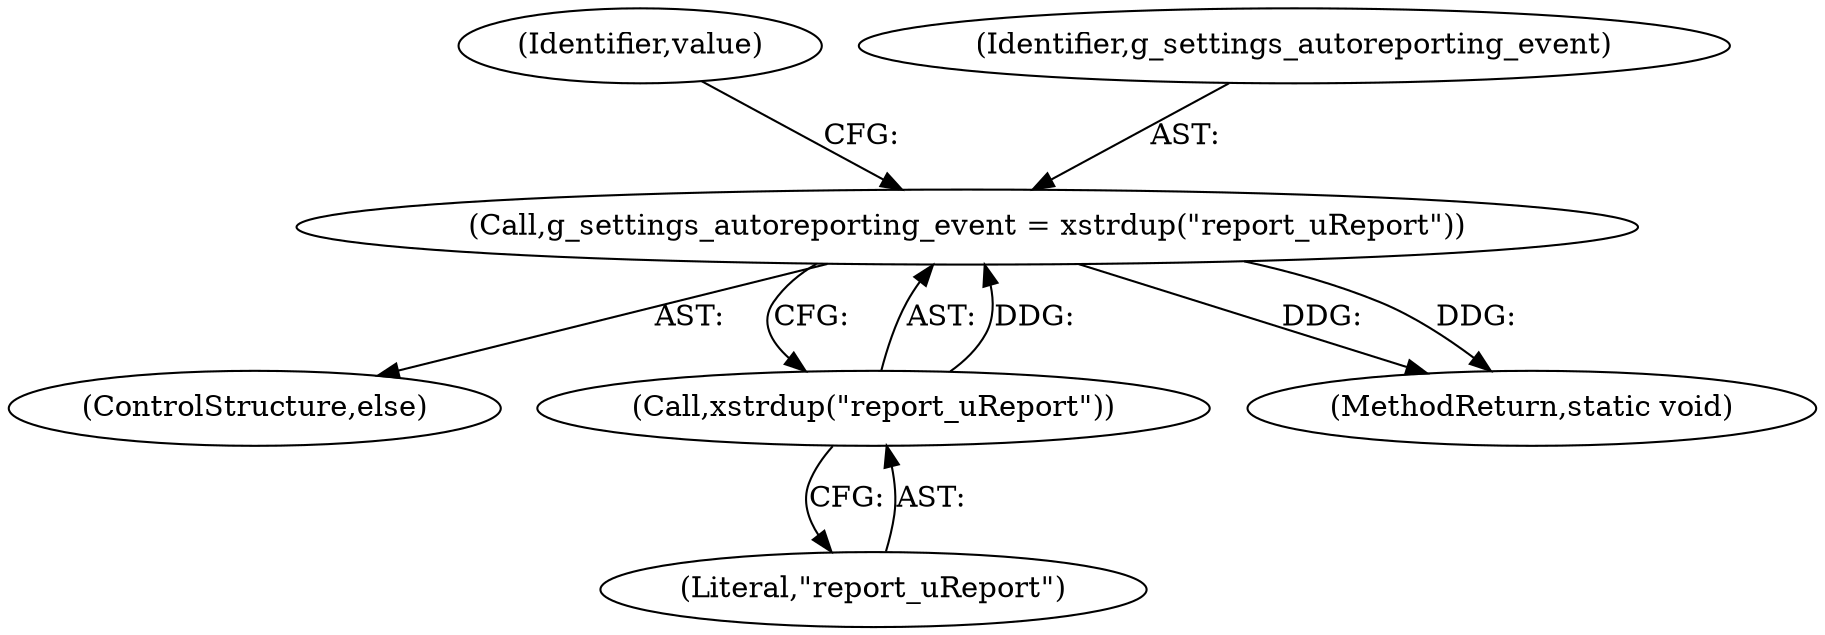 digraph "0_abrt_8939398b82006ba1fec4ed491339fc075f43fc7c_2@API" {
"1000233" [label="(Call,g_settings_autoreporting_event = xstrdup(\"report_uReport\"))"];
"1000235" [label="(Call,xstrdup(\"report_uReport\"))"];
"1000238" [label="(Identifier,value)"];
"1000236" [label="(Literal,\"report_uReport\")"];
"1000232" [label="(ControlStructure,else)"];
"1000233" [label="(Call,g_settings_autoreporting_event = xstrdup(\"report_uReport\"))"];
"1000290" [label="(MethodReturn,static void)"];
"1000235" [label="(Call,xstrdup(\"report_uReport\"))"];
"1000234" [label="(Identifier,g_settings_autoreporting_event)"];
"1000233" -> "1000232"  [label="AST: "];
"1000233" -> "1000235"  [label="CFG: "];
"1000234" -> "1000233"  [label="AST: "];
"1000235" -> "1000233"  [label="AST: "];
"1000238" -> "1000233"  [label="CFG: "];
"1000233" -> "1000290"  [label="DDG: "];
"1000233" -> "1000290"  [label="DDG: "];
"1000235" -> "1000233"  [label="DDG: "];
"1000235" -> "1000236"  [label="CFG: "];
"1000236" -> "1000235"  [label="AST: "];
}
